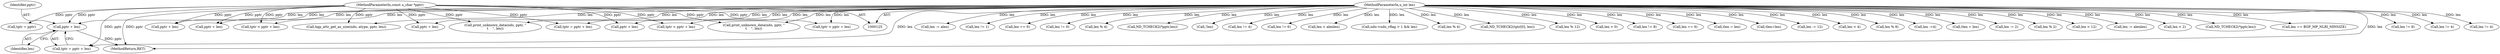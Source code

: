 digraph "0_tcpdump_af2cf04a9394c1a56227c2289ae8da262828294a@pointer" {
"1002139" [label="(Call,pptr + len)"];
"1000128" [label="(MethodParameterIn,const u_char *pptr)"];
"1000129" [label="(MethodParameterIn,u_int len)"];
"1001641" [label="(Call,tptr = pptr + len)"];
"1001185" [label="(Call,tptr < pptr + len)"];
"1002672" [label="(Call,len < 4)"];
"1002154" [label="(Call,len % 8)"];
"1002691" [label="(Call,len -=4)"];
"1002580" [label="(Call,tlen = len)"];
"1002723" [label="(Call,len -= 2)"];
"1000180" [label="(Call,len % 2)"];
"1002879" [label="(Call,len > 12)"];
"1000208" [label="(Call,pptr + len)"];
"1002927" [label="(Call,print_unknown_data(ndo, pptr, \"\n\t    \", len))"];
"1002749" [label="(Call,len -= alenlen)"];
"1002706" [label="(Call,len < 2)"];
"1002892" [label="(Call,ND_TCHECK2(*pptr,len))"];
"1002937" [label="(MethodReturn,RET)"];
"1001698" [label="(Call,len == BGP_MP_NLRI_MINSIZE)"];
"1001643" [label="(Call,pptr + len)"];
"1001711" [label="(Call,pptr + len)"];
"1000376" [label="(Call,len != 8)"];
"1000548" [label="(Call,len != 4)"];
"1000312" [label="(Call,len != 4)"];
"1001709" [label="(Call,tptr < pptr + len)"];
"1002828" [label="(Call,len -= alen)"];
"1002140" [label="(Identifier,pptr)"];
"1000153" [label="(Call,len != 1)"];
"1002835" [label="(Call,len == 0)"];
"1000200" [label="(Call,bgp_attr_get_as_size(ndo, atype, pptr, len))"];
"1000362" [label="(Call,len != 0)"];
"1000128" [label="(MethodParameterIn,const u_char *pptr)"];
"1000471" [label="(Call,len % 4)"];
"1002923" [label="(Call,ND_TCHECK2(*pptr,len))"];
"1002137" [label="(Call,tptr = pptr + len)"];
"1000142" [label="(Call,tptr = pptr)"];
"1000190" [label="(Call,!len)"];
"1000338" [label="(Call,len != 4)"];
"1000129" [label="(MethodParameterIn,u_int len)"];
"1000373" [label="(Call,len != 6)"];
"1002737" [label="(Call,len < alenlen)"];
"1002915" [label="(Call,ndo->ndo_vflag > 1 && len)"];
"1001187" [label="(Call,pptr + len)"];
"1000573" [label="(Call,len % 4)"];
"1002139" [label="(Call,pptr + len)"];
"1000385" [label="(Call,ND_TCHECK2(tptr[0], len))"];
"1002838" [label="(Call,len % 12)"];
"1002852" [label="(Call,len > 0)"];
"1002908" [label="(Call,print_unknown_data(ndo, pptr, \"\n\t    \", len))"];
"1000436" [label="(Call,len != 8)"];
"1000391" [label="(Call,len == 6)"];
"1002428" [label="(Call,tlen = len)"];
"1000145" [label="(Call,tlen=len)"];
"1002141" [label="(Identifier,len)"];
"1002887" [label="(Call,len -= 12)"];
"1000206" [label="(Call,tptr < pptr + len)"];
"1002139" -> "1002137"  [label="AST: "];
"1002139" -> "1002141"  [label="CFG: "];
"1002140" -> "1002139"  [label="AST: "];
"1002141" -> "1002139"  [label="AST: "];
"1002137" -> "1002139"  [label="CFG: "];
"1002139" -> "1002937"  [label="DDG: pptr"];
"1000128" -> "1002139"  [label="DDG: pptr"];
"1000129" -> "1002139"  [label="DDG: len"];
"1000128" -> "1000125"  [label="AST: "];
"1000128" -> "1002937"  [label="DDG: pptr"];
"1000128" -> "1000142"  [label="DDG: pptr"];
"1000128" -> "1000200"  [label="DDG: pptr"];
"1000128" -> "1000206"  [label="DDG: pptr"];
"1000128" -> "1000208"  [label="DDG: pptr"];
"1000128" -> "1001185"  [label="DDG: pptr"];
"1000128" -> "1001187"  [label="DDG: pptr"];
"1000128" -> "1001641"  [label="DDG: pptr"];
"1000128" -> "1001643"  [label="DDG: pptr"];
"1000128" -> "1001709"  [label="DDG: pptr"];
"1000128" -> "1001711"  [label="DDG: pptr"];
"1000128" -> "1002137"  [label="DDG: pptr"];
"1000128" -> "1002908"  [label="DDG: pptr"];
"1000128" -> "1002927"  [label="DDG: pptr"];
"1000129" -> "1000125"  [label="AST: "];
"1000129" -> "1002937"  [label="DDG: len"];
"1000129" -> "1000145"  [label="DDG: len"];
"1000129" -> "1000153"  [label="DDG: len"];
"1000129" -> "1000180"  [label="DDG: len"];
"1000129" -> "1000190"  [label="DDG: len"];
"1000129" -> "1000200"  [label="DDG: len"];
"1000129" -> "1000206"  [label="DDG: len"];
"1000129" -> "1000208"  [label="DDG: len"];
"1000129" -> "1000312"  [label="DDG: len"];
"1000129" -> "1000338"  [label="DDG: len"];
"1000129" -> "1000362"  [label="DDG: len"];
"1000129" -> "1000373"  [label="DDG: len"];
"1000129" -> "1000376"  [label="DDG: len"];
"1000129" -> "1000385"  [label="DDG: len"];
"1000129" -> "1000391"  [label="DDG: len"];
"1000129" -> "1000436"  [label="DDG: len"];
"1000129" -> "1000471"  [label="DDG: len"];
"1000129" -> "1000548"  [label="DDG: len"];
"1000129" -> "1000573"  [label="DDG: len"];
"1000129" -> "1001185"  [label="DDG: len"];
"1000129" -> "1001187"  [label="DDG: len"];
"1000129" -> "1001641"  [label="DDG: len"];
"1000129" -> "1001643"  [label="DDG: len"];
"1000129" -> "1001698"  [label="DDG: len"];
"1000129" -> "1001709"  [label="DDG: len"];
"1000129" -> "1001711"  [label="DDG: len"];
"1000129" -> "1002137"  [label="DDG: len"];
"1000129" -> "1002154"  [label="DDG: len"];
"1000129" -> "1002428"  [label="DDG: len"];
"1000129" -> "1002580"  [label="DDG: len"];
"1000129" -> "1002672"  [label="DDG: len"];
"1000129" -> "1002691"  [label="DDG: len"];
"1000129" -> "1002706"  [label="DDG: len"];
"1000129" -> "1002723"  [label="DDG: len"];
"1000129" -> "1002737"  [label="DDG: len"];
"1000129" -> "1002749"  [label="DDG: len"];
"1000129" -> "1002828"  [label="DDG: len"];
"1000129" -> "1002835"  [label="DDG: len"];
"1000129" -> "1002838"  [label="DDG: len"];
"1000129" -> "1002852"  [label="DDG: len"];
"1000129" -> "1002879"  [label="DDG: len"];
"1000129" -> "1002887"  [label="DDG: len"];
"1000129" -> "1002892"  [label="DDG: len"];
"1000129" -> "1002908"  [label="DDG: len"];
"1000129" -> "1002915"  [label="DDG: len"];
"1000129" -> "1002923"  [label="DDG: len"];
"1000129" -> "1002927"  [label="DDG: len"];
}
